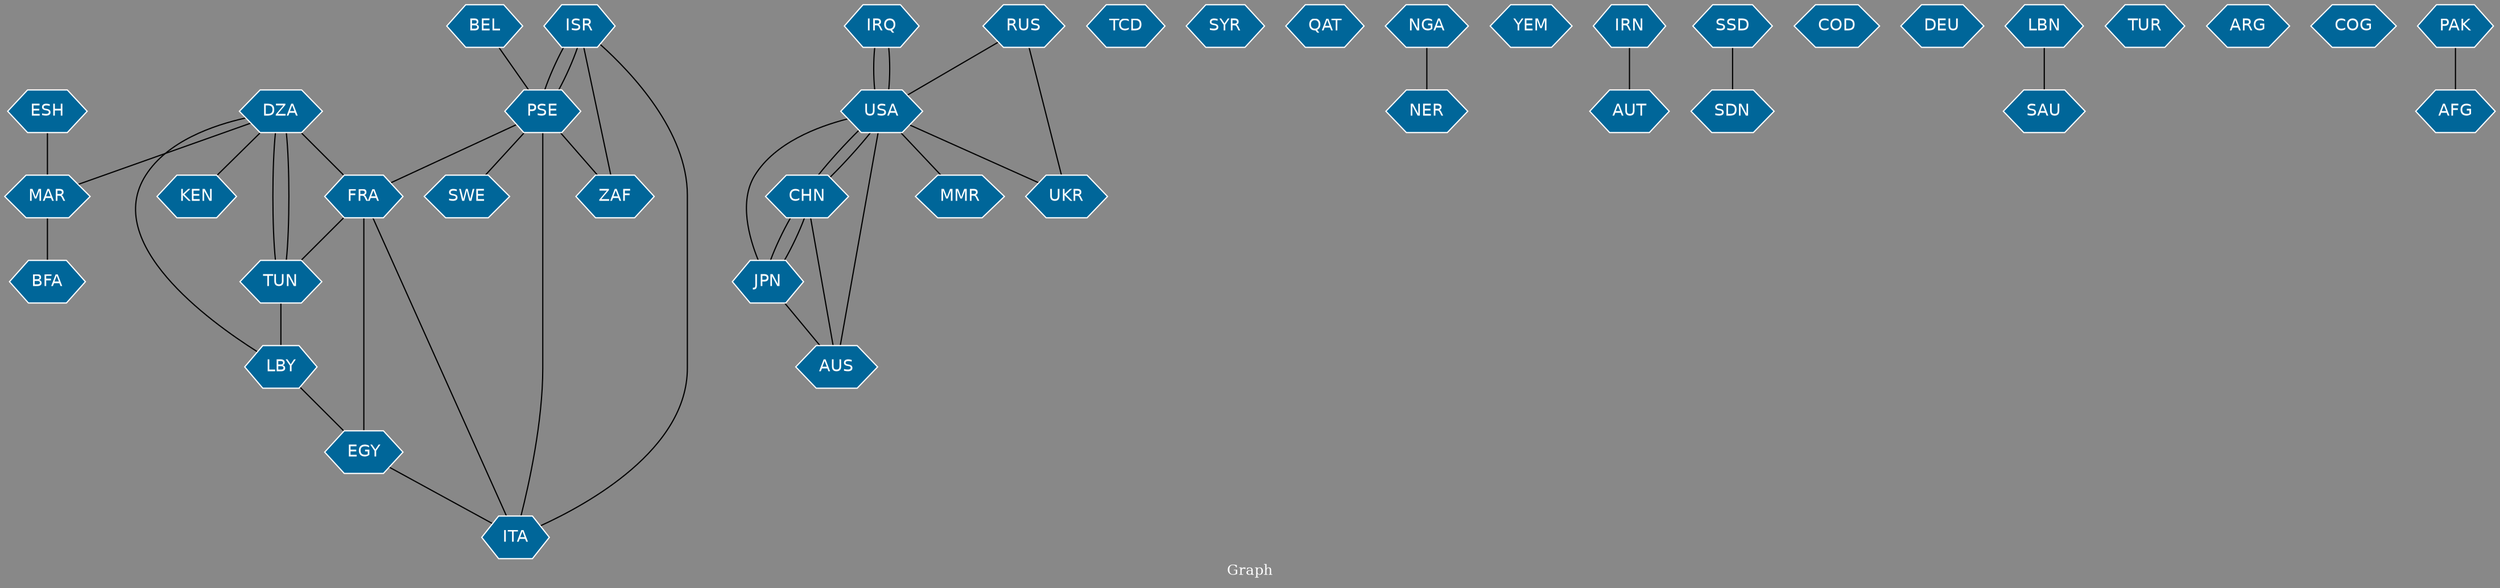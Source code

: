 // Countries together in item graph
graph {
	graph [bgcolor="#888888" fontcolor=white fontsize=12 label="Graph" outputorder=edgesfirst overlap=prism]
	node [color=white fillcolor="#006699" fontcolor=white fontname=Helvetica shape=hexagon style=filled]
	edge [arrowhead=open color=black fontcolor=white fontname=Courier fontsize=12]
		BFA [label=BFA]
		IRQ [label=IRQ]
		KEN [label=KEN]
		ISR [label=ISR]
		TCD [label=TCD]
		SYR [label=SYR]
		QAT [label=QAT]
		BEL [label=BEL]
		PSE [label=PSE]
		NGA [label=NGA]
		FRA [label=FRA]
		USA [label=USA]
		YEM [label=YEM]
		IRN [label=IRN]
		CHN [label=CHN]
		JPN [label=JPN]
		TUN [label=TUN]
		ESH [label=ESH]
		MAR [label=MAR]
		DZA [label=DZA]
		SDN [label=SDN]
		SWE [label=SWE]
		RUS [label=RUS]
		AUT [label=AUT]
		COD [label=COD]
		SSD [label=SSD]
		EGY [label=EGY]
		ITA [label=ITA]
		DEU [label=DEU]
		LBY [label=LBY]
		LBN [label=LBN]
		SAU [label=SAU]
		ZAF [label=ZAF]
		UKR [label=UKR]
		TUR [label=TUR]
		ARG [label=ARG]
		COG [label=COG]
		AFG [label=AFG]
		AUS [label=AUS]
		MMR [label=MMR]
		PAK [label=PAK]
		NER [label=NER]
			PSE -- SWE [weight=1]
			DZA -- KEN [weight=1]
			USA -- AUS [weight=1]
			PSE -- FRA [weight=2]
			ISR -- ITA [weight=1]
			CHN -- USA [weight=1]
			EGY -- ITA [weight=1]
			IRQ -- USA [weight=1]
			NGA -- NER [weight=1]
			SSD -- SDN [weight=1]
			USA -- MMR [weight=1]
			ISR -- PSE [weight=1]
			TUN -- LBY [weight=1]
			ESH -- MAR [weight=2]
			DZA -- MAR [weight=1]
			DZA -- LBY [weight=1]
			DZA -- FRA [weight=1]
			IRN -- AUT [weight=1]
			USA -- IRQ [weight=1]
			USA -- JPN [weight=1]
			RUS -- USA [weight=1]
			CHN -- JPN [weight=2]
			JPN -- CHN [weight=1]
			RUS -- UKR [weight=1]
			PSE -- ZAF [weight=1]
			PAK -- AFG [weight=1]
			PSE -- ISR [weight=2]
			FRA -- ITA [weight=1]
			LBN -- SAU [weight=2]
			BEL -- PSE [weight=1]
			USA -- CHN [weight=1]
			DZA -- TUN [weight=1]
			MAR -- BFA [weight=1]
			LBY -- EGY [weight=1]
			AUS -- CHN [weight=1]
			JPN -- AUS [weight=1]
			TUN -- DZA [weight=2]
			ZAF -- ISR [weight=1]
			FRA -- TUN [weight=1]
			USA -- UKR [weight=1]
			EGY -- FRA [weight=2]
			PSE -- ITA [weight=1]
}